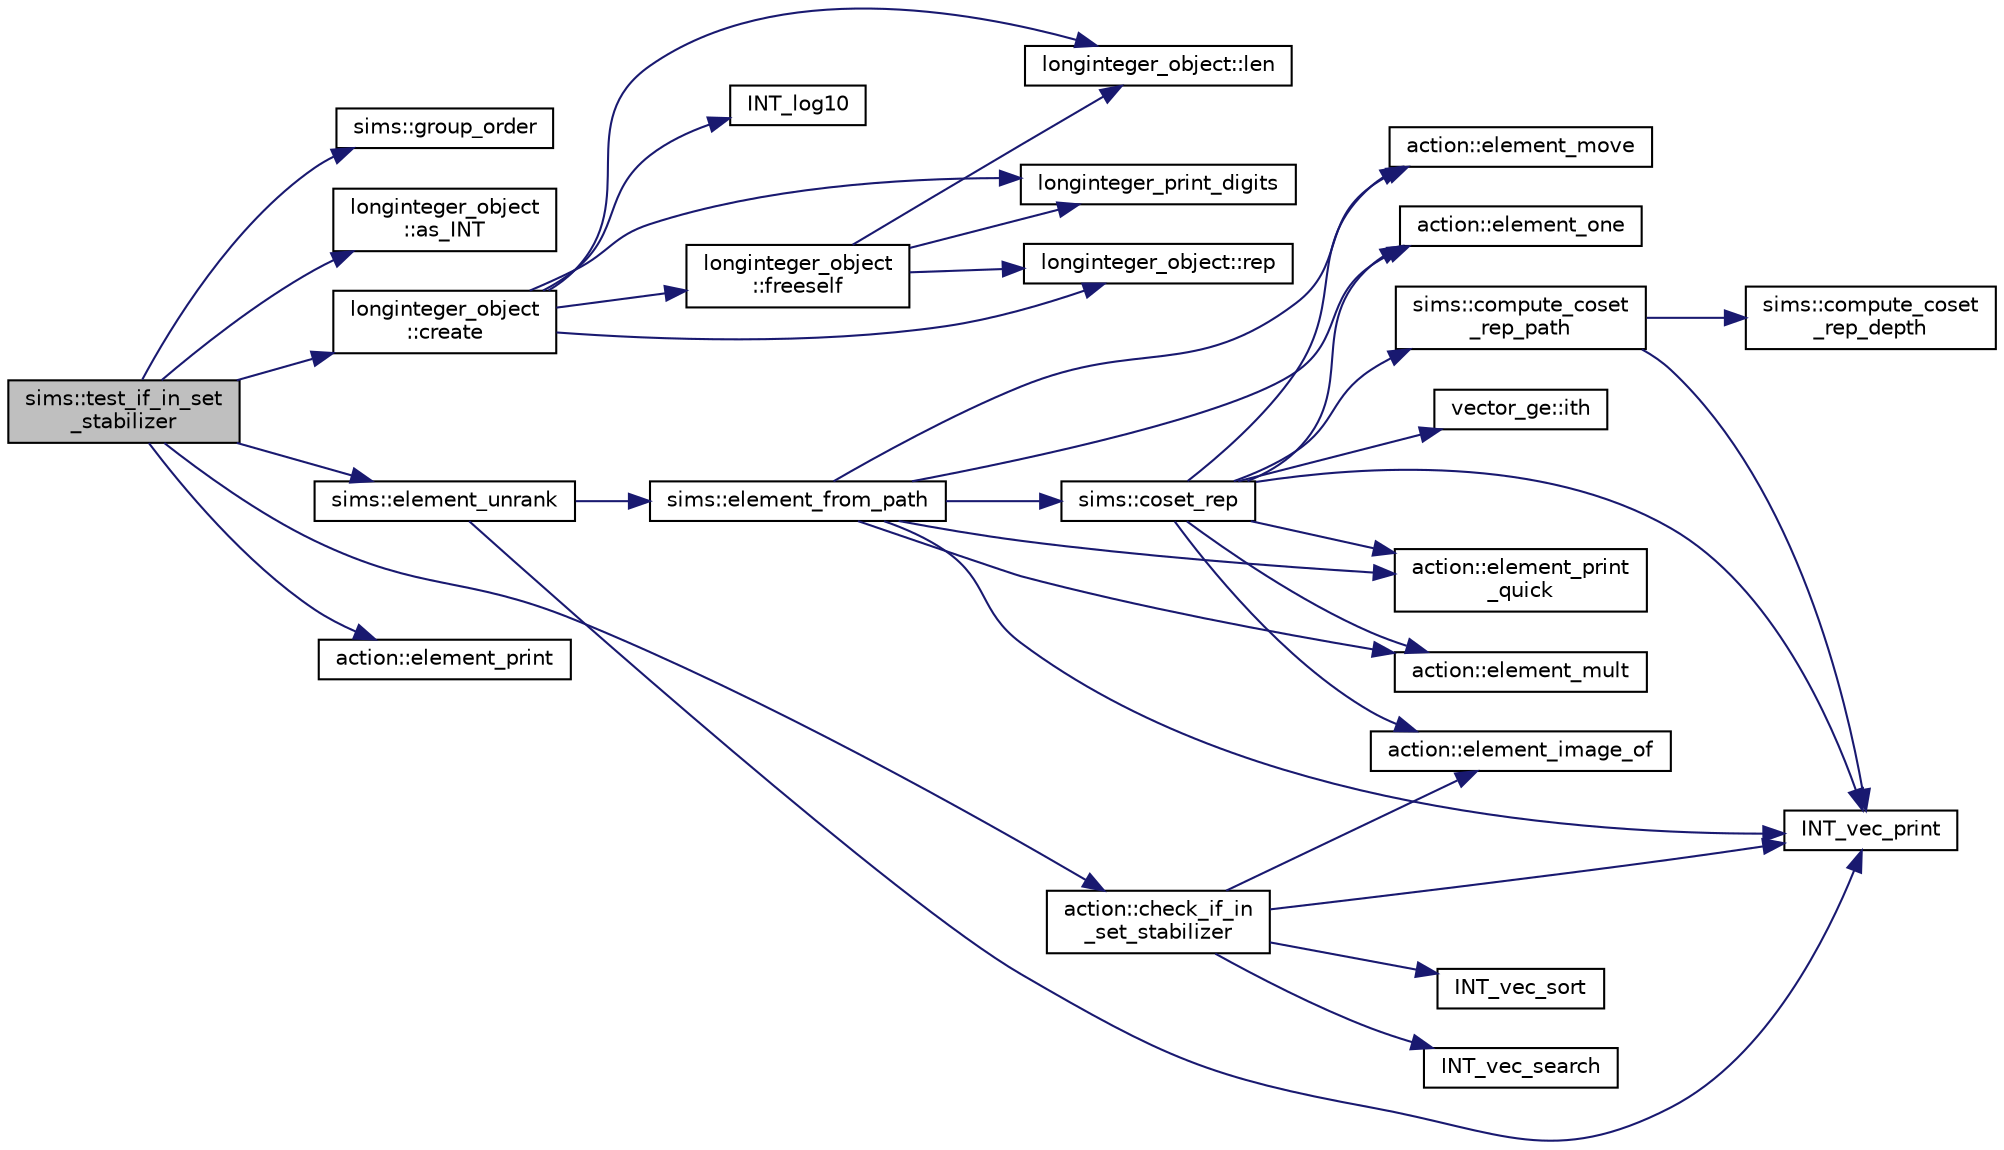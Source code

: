 digraph "sims::test_if_in_set_stabilizer"
{
  edge [fontname="Helvetica",fontsize="10",labelfontname="Helvetica",labelfontsize="10"];
  node [fontname="Helvetica",fontsize="10",shape=record];
  rankdir="LR";
  Node11019 [label="sims::test_if_in_set\l_stabilizer",height=0.2,width=0.4,color="black", fillcolor="grey75", style="filled", fontcolor="black"];
  Node11019 -> Node11020 [color="midnightblue",fontsize="10",style="solid",fontname="Helvetica"];
  Node11020 [label="sims::group_order",height=0.2,width=0.4,color="black", fillcolor="white", style="filled",URL="$d9/df3/classsims.html#aa442445175656570fa35febbe790efad"];
  Node11019 -> Node11021 [color="midnightblue",fontsize="10",style="solid",fontname="Helvetica"];
  Node11021 [label="longinteger_object\l::as_INT",height=0.2,width=0.4,color="black", fillcolor="white", style="filled",URL="$dd/d7e/classlonginteger__object.html#afb992d4679a6741acc63c8bcba27971e"];
  Node11019 -> Node11022 [color="midnightblue",fontsize="10",style="solid",fontname="Helvetica"];
  Node11022 [label="longinteger_object\l::create",height=0.2,width=0.4,color="black", fillcolor="white", style="filled",URL="$dd/d7e/classlonginteger__object.html#a95d2eebc60849c3963a49298b1f498c2"];
  Node11022 -> Node11023 [color="midnightblue",fontsize="10",style="solid",fontname="Helvetica"];
  Node11023 [label="longinteger_object\l::freeself",height=0.2,width=0.4,color="black", fillcolor="white", style="filled",URL="$dd/d7e/classlonginteger__object.html#a06450f8c4795d81da6d680830ef958a1"];
  Node11023 -> Node11024 [color="midnightblue",fontsize="10",style="solid",fontname="Helvetica"];
  Node11024 [label="longinteger_print_digits",height=0.2,width=0.4,color="black", fillcolor="white", style="filled",URL="$de/dc5/algebra__and__number__theory_8h.html#ac2bac7b12f5b6440b8dad275cd7a157d"];
  Node11023 -> Node11025 [color="midnightblue",fontsize="10",style="solid",fontname="Helvetica"];
  Node11025 [label="longinteger_object::rep",height=0.2,width=0.4,color="black", fillcolor="white", style="filled",URL="$dd/d7e/classlonginteger__object.html#a3ecaf12738cc721d281c416503f241e2"];
  Node11023 -> Node11026 [color="midnightblue",fontsize="10",style="solid",fontname="Helvetica"];
  Node11026 [label="longinteger_object::len",height=0.2,width=0.4,color="black", fillcolor="white", style="filled",URL="$dd/d7e/classlonginteger__object.html#a0bfeae35be8a6fd44ed7f76413596ab1"];
  Node11022 -> Node11027 [color="midnightblue",fontsize="10",style="solid",fontname="Helvetica"];
  Node11027 [label="INT_log10",height=0.2,width=0.4,color="black", fillcolor="white", style="filled",URL="$de/dc5/algebra__and__number__theory_8h.html#a98bc0a6c562370a355165d2538dac250"];
  Node11022 -> Node11024 [color="midnightblue",fontsize="10",style="solid",fontname="Helvetica"];
  Node11022 -> Node11025 [color="midnightblue",fontsize="10",style="solid",fontname="Helvetica"];
  Node11022 -> Node11026 [color="midnightblue",fontsize="10",style="solid",fontname="Helvetica"];
  Node11019 -> Node11028 [color="midnightblue",fontsize="10",style="solid",fontname="Helvetica"];
  Node11028 [label="sims::element_unrank",height=0.2,width=0.4,color="black", fillcolor="white", style="filled",URL="$d9/df3/classsims.html#ae7e72ffe2204f17d3e4d19360c59f147"];
  Node11028 -> Node11029 [color="midnightblue",fontsize="10",style="solid",fontname="Helvetica"];
  Node11029 [label="INT_vec_print",height=0.2,width=0.4,color="black", fillcolor="white", style="filled",URL="$df/dbf/sajeeb_8_c.html#a79a5901af0b47dd0d694109543c027fe"];
  Node11028 -> Node11030 [color="midnightblue",fontsize="10",style="solid",fontname="Helvetica"];
  Node11030 [label="sims::element_from_path",height=0.2,width=0.4,color="black", fillcolor="white", style="filled",URL="$d9/df3/classsims.html#a4a9bc25b1b8e61ba34d6d3d9f9fb8ab8"];
  Node11030 -> Node11029 [color="midnightblue",fontsize="10",style="solid",fontname="Helvetica"];
  Node11030 -> Node11031 [color="midnightblue",fontsize="10",style="solid",fontname="Helvetica"];
  Node11031 [label="action::element_one",height=0.2,width=0.4,color="black", fillcolor="white", style="filled",URL="$d2/d86/classaction.html#a780a105daf04d6d1fe7e2f63b3c88e3b"];
  Node11030 -> Node11032 [color="midnightblue",fontsize="10",style="solid",fontname="Helvetica"];
  Node11032 [label="sims::coset_rep",height=0.2,width=0.4,color="black", fillcolor="white", style="filled",URL="$d9/df3/classsims.html#a3d669dba4d005cd2399388f27f44cd04"];
  Node11032 -> Node11033 [color="midnightblue",fontsize="10",style="solid",fontname="Helvetica"];
  Node11033 [label="sims::compute_coset\l_rep_path",height=0.2,width=0.4,color="black", fillcolor="white", style="filled",URL="$d9/df3/classsims.html#a22a53a24eb86dcfe54cb3588776a4d96"];
  Node11033 -> Node11034 [color="midnightblue",fontsize="10",style="solid",fontname="Helvetica"];
  Node11034 [label="sims::compute_coset\l_rep_depth",height=0.2,width=0.4,color="black", fillcolor="white", style="filled",URL="$d9/df3/classsims.html#abfeb782bd253f1df5253486afb120f6f"];
  Node11033 -> Node11029 [color="midnightblue",fontsize="10",style="solid",fontname="Helvetica"];
  Node11032 -> Node11029 [color="midnightblue",fontsize="10",style="solid",fontname="Helvetica"];
  Node11032 -> Node11031 [color="midnightblue",fontsize="10",style="solid",fontname="Helvetica"];
  Node11032 -> Node11035 [color="midnightblue",fontsize="10",style="solid",fontname="Helvetica"];
  Node11035 [label="vector_ge::ith",height=0.2,width=0.4,color="black", fillcolor="white", style="filled",URL="$d4/d6e/classvector__ge.html#a1ff002e8b746a9beb119d57dcd4a15ff"];
  Node11032 -> Node11036 [color="midnightblue",fontsize="10",style="solid",fontname="Helvetica"];
  Node11036 [label="action::element_print\l_quick",height=0.2,width=0.4,color="black", fillcolor="white", style="filled",URL="$d2/d86/classaction.html#a4844680cf6750396f76494a28655265b"];
  Node11032 -> Node11037 [color="midnightblue",fontsize="10",style="solid",fontname="Helvetica"];
  Node11037 [label="action::element_mult",height=0.2,width=0.4,color="black", fillcolor="white", style="filled",URL="$d2/d86/classaction.html#ae9e36b2cae1f0f7bd7144097fa9a34b3"];
  Node11032 -> Node11038 [color="midnightblue",fontsize="10",style="solid",fontname="Helvetica"];
  Node11038 [label="action::element_move",height=0.2,width=0.4,color="black", fillcolor="white", style="filled",URL="$d2/d86/classaction.html#a550947491bbb534d3d7951f50198a874"];
  Node11032 -> Node11039 [color="midnightblue",fontsize="10",style="solid",fontname="Helvetica"];
  Node11039 [label="action::element_image_of",height=0.2,width=0.4,color="black", fillcolor="white", style="filled",URL="$d2/d86/classaction.html#ae09559d4537a048fc860f8a74a31393d"];
  Node11030 -> Node11036 [color="midnightblue",fontsize="10",style="solid",fontname="Helvetica"];
  Node11030 -> Node11037 [color="midnightblue",fontsize="10",style="solid",fontname="Helvetica"];
  Node11030 -> Node11038 [color="midnightblue",fontsize="10",style="solid",fontname="Helvetica"];
  Node11019 -> Node11040 [color="midnightblue",fontsize="10",style="solid",fontname="Helvetica"];
  Node11040 [label="action::check_if_in\l_set_stabilizer",height=0.2,width=0.4,color="black", fillcolor="white", style="filled",URL="$d2/d86/classaction.html#a28a33753a386a8bb650b93035eb9fa14"];
  Node11040 -> Node11041 [color="midnightblue",fontsize="10",style="solid",fontname="Helvetica"];
  Node11041 [label="INT_vec_sort",height=0.2,width=0.4,color="black", fillcolor="white", style="filled",URL="$d5/de2/foundations_2data__structures_2data__structures_8h.html#a877cf6c0867f8a8e7c199476e640eca5"];
  Node11040 -> Node11039 [color="midnightblue",fontsize="10",style="solid",fontname="Helvetica"];
  Node11040 -> Node11042 [color="midnightblue",fontsize="10",style="solid",fontname="Helvetica"];
  Node11042 [label="INT_vec_search",height=0.2,width=0.4,color="black", fillcolor="white", style="filled",URL="$d5/de2/foundations_2data__structures_2data__structures_8h.html#ad103ef2316a1f671bdb68fd9cd9ba945"];
  Node11040 -> Node11029 [color="midnightblue",fontsize="10",style="solid",fontname="Helvetica"];
  Node11019 -> Node11043 [color="midnightblue",fontsize="10",style="solid",fontname="Helvetica"];
  Node11043 [label="action::element_print",height=0.2,width=0.4,color="black", fillcolor="white", style="filled",URL="$d2/d86/classaction.html#ae38c3ef3c1125213733d63c6fc3c40cd"];
}
